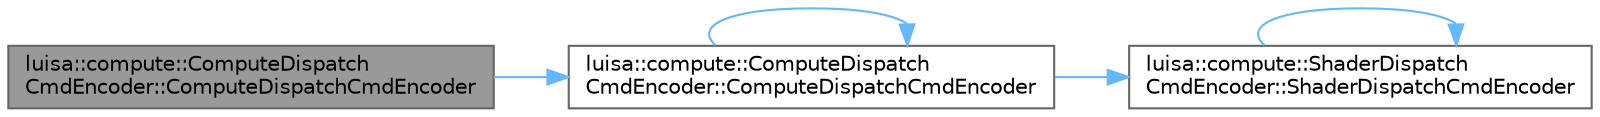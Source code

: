 digraph "luisa::compute::ComputeDispatchCmdEncoder::ComputeDispatchCmdEncoder"
{
 // LATEX_PDF_SIZE
  bgcolor="transparent";
  edge [fontname=Helvetica,fontsize=10,labelfontname=Helvetica,labelfontsize=10];
  node [fontname=Helvetica,fontsize=10,shape=box,height=0.2,width=0.4];
  rankdir="LR";
  Node1 [id="Node000001",label="luisa::compute::ComputeDispatch\lCmdEncoder::ComputeDispatchCmdEncoder",height=0.2,width=0.4,color="gray40", fillcolor="grey60", style="filled", fontcolor="black",tooltip=" "];
  Node1 -> Node2 [id="edge5_Node000001_Node000002",color="steelblue1",style="solid",tooltip=" "];
  Node2 [id="Node000002",label="luisa::compute::ComputeDispatch\lCmdEncoder::ComputeDispatchCmdEncoder",height=0.2,width=0.4,color="grey40", fillcolor="white", style="filled",URL="$classluisa_1_1compute_1_1_compute_dispatch_cmd_encoder.html#a3e647c283b11d7928e11e2e4baa157a4",tooltip=" "];
  Node2 -> Node2 [id="edge6_Node000002_Node000002",color="steelblue1",style="solid",tooltip=" "];
  Node2 -> Node3 [id="edge7_Node000002_Node000003",color="steelblue1",style="solid",tooltip=" "];
  Node3 [id="Node000003",label="luisa::compute::ShaderDispatch\lCmdEncoder::ShaderDispatchCmdEncoder",height=0.2,width=0.4,color="grey40", fillcolor="white", style="filled",URL="$classluisa_1_1compute_1_1_shader_dispatch_cmd_encoder.html#a0efaed647aa1ee2caeb583e6036ef840",tooltip=" "];
  Node3 -> Node3 [id="edge8_Node000003_Node000003",color="steelblue1",style="solid",tooltip=" "];
}
